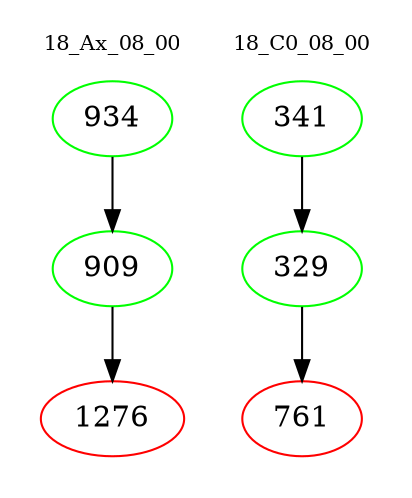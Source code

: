 digraph{
subgraph cluster_0 {
color = white
label = "18_Ax_08_00";
fontsize=10;
T0_934 [label="934", color="green"]
T0_934 -> T0_909 [color="black"]
T0_909 [label="909", color="green"]
T0_909 -> T0_1276 [color="black"]
T0_1276 [label="1276", color="red"]
}
subgraph cluster_1 {
color = white
label = "18_C0_08_00";
fontsize=10;
T1_341 [label="341", color="green"]
T1_341 -> T1_329 [color="black"]
T1_329 [label="329", color="green"]
T1_329 -> T1_761 [color="black"]
T1_761 [label="761", color="red"]
}
}
